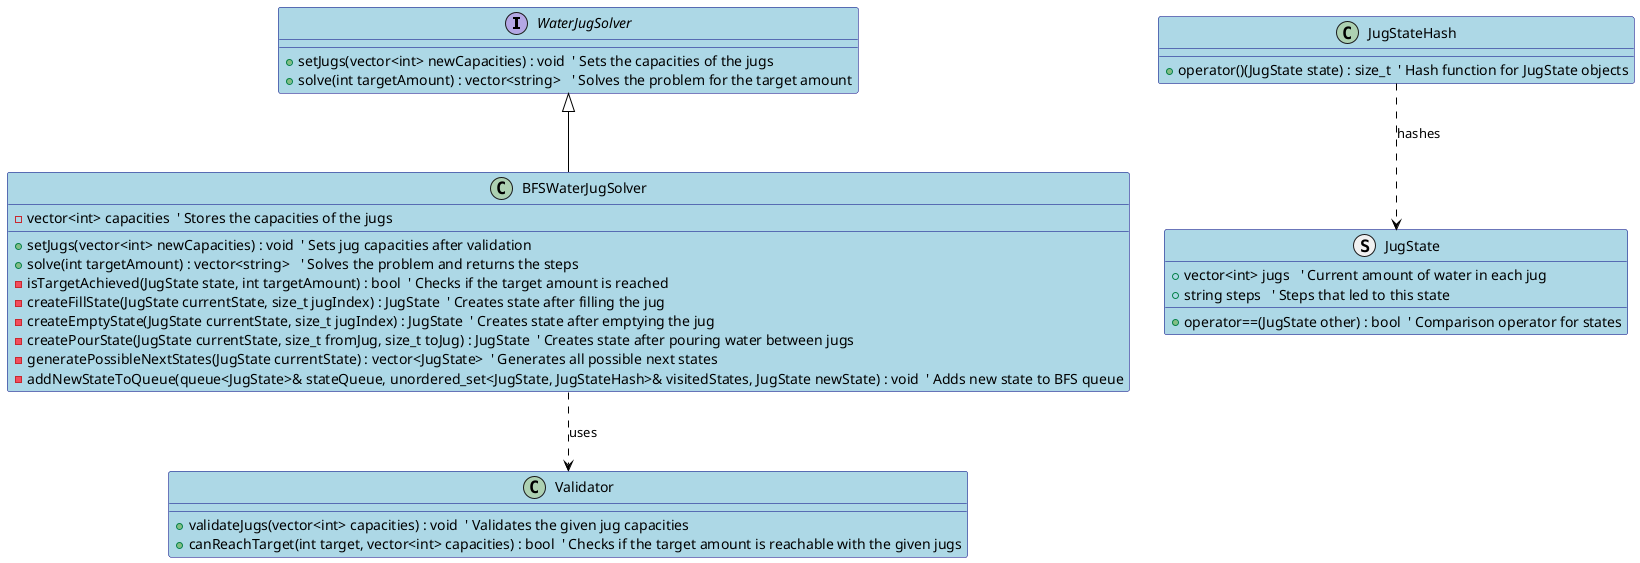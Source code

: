 @startuml Class Diagram

' Define colors for different elements
skinparam class {
    BackgroundColor LightBlue
    BorderColor Navy
    ArrowColor Black
    FontColor Black
}

' Interface representing the water jug solver problem
interface WaterJugSolver {
    + setJugs(vector<int> newCapacities) : void  ' Sets the capacities of the jugs
    + solve(int targetAmount) : vector<string>   ' Solves the problem for the target amount
}

' Concrete BFS algorithm implementation to solve the water jug problem
class BFSWaterJugSolver {
    - vector<int> capacities  ' Stores the capacities of the jugs
    + setJugs(vector<int> newCapacities) : void  ' Sets jug capacities after validation
    + solve(int targetAmount) : vector<string>   ' Solves the problem and returns the steps
    - isTargetAchieved(JugState state, int targetAmount) : bool  ' Checks if the target amount is reached
    - createFillState(JugState currentState, size_t jugIndex) : JugState  ' Creates state after filling the jug
    - createEmptyState(JugState currentState, size_t jugIndex) : JugState  ' Creates state after emptying the jug
    - createPourState(JugState currentState, size_t fromJug, size_t toJug) : JugState  ' Creates state after pouring water between jugs
    - generatePossibleNextStates(JugState currentState) : vector<JugState>  ' Generates all possible next states
    - addNewStateToQueue(queue<JugState>& stateQueue, unordered_set<JugState, JugStateHash>& visitedStates, JugState newState) : void  ' Adds new state to BFS queue
}

' Helper class for validating jug capacities and checking if the target can be reached
class Validator {
    + validateJugs(vector<int> capacities) : void  ' Validates the given jug capacities
    + canReachTarget(int target, vector<int> capacities) : bool  ' Checks if the target amount is reachable with the given jugs
}

' Structure representing the state of the jugs at any given moment
struct JugState {
    + vector<int> jugs   ' Current amount of water in each jug
    + string steps   ' Steps that led to this state
    + operator==(JugState other) : bool  ' Comparison operator for states
}

' Structure to hash JugState objects (required for unordered_set)
class JugStateHash {
    + operator()(JugState state) : size_t  ' Hash function for JugState objects
}

' Inheritance relationship between the interface and the implementation
WaterJugSolver <|-- BFSWaterJugSolver

' Usage relationship between BFSWaterJugSolver and Validator
BFSWaterJugSolver ..> Validator : uses

' JugState is hashed by JugStateHash
JugStateHash ..> JugState : hashes
@enduml
